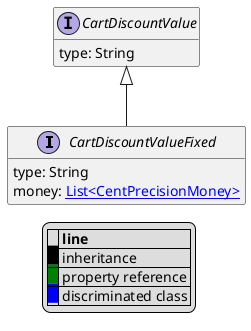@startuml

hide empty fields
hide empty methods
legend
|= |= line |
|<back:black>   </back>| inheritance |
|<back:green>   </back>| property reference |
|<back:blue>   </back>| discriminated class |
endlegend
interface CartDiscountValueFixed [[CartDiscountValueFixed.svg]] extends CartDiscountValue {
    type: String
    money: [[CentPrecisionMoney.svg List<CentPrecisionMoney>]]
}
interface CartDiscountValue [[CartDiscountValue.svg]]  {
    type: String
}





@enduml

